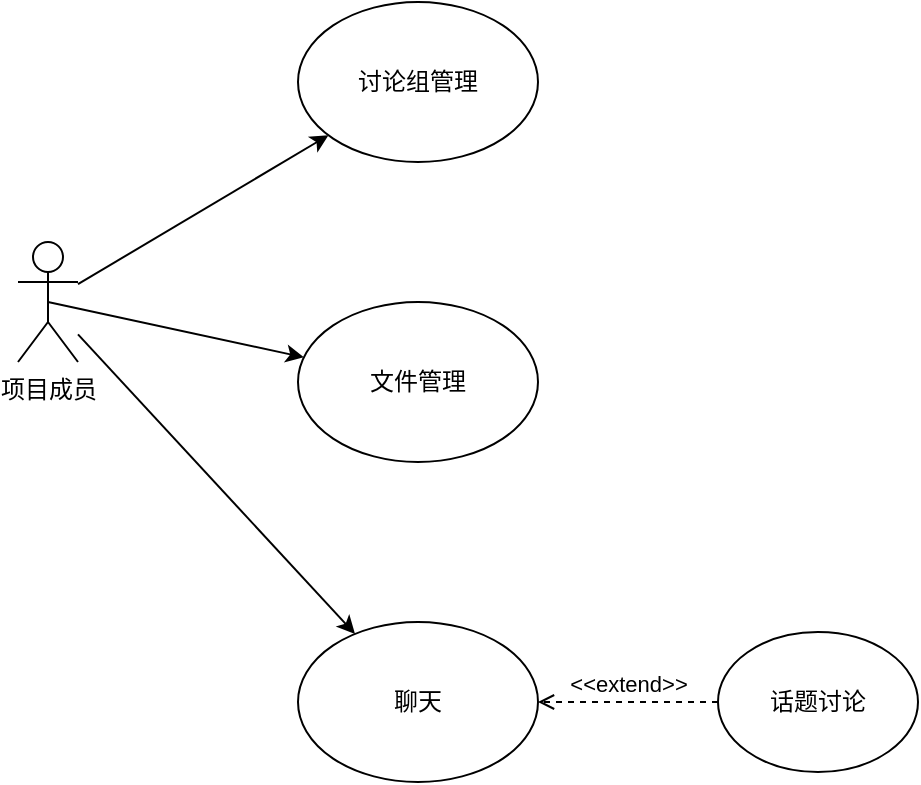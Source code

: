 <mxfile version="21.2.8" type="device">
  <diagram name="第 1 页" id="vFgxB-Bc-RUPfEj-NbT0">
    <mxGraphModel dx="1036" dy="542" grid="1" gridSize="10" guides="1" tooltips="1" connect="1" arrows="1" fold="1" page="1" pageScale="1" pageWidth="827" pageHeight="1169" math="0" shadow="0">
      <root>
        <mxCell id="0" />
        <mxCell id="1" parent="0" />
        <mxCell id="3qpzCBQo70lfSDXlQjpj-1" value="项目成员" style="shape=umlActor;verticalLabelPosition=bottom;verticalAlign=top;html=1;outlineConnect=0;" vertex="1" parent="1">
          <mxGeometry x="100" y="230" width="30" height="60" as="geometry" />
        </mxCell>
        <mxCell id="3qpzCBQo70lfSDXlQjpj-2" value="讨论组管理" style="ellipse;whiteSpace=wrap;html=1;" vertex="1" parent="1">
          <mxGeometry x="240" y="110" width="120" height="80" as="geometry" />
        </mxCell>
        <mxCell id="3qpzCBQo70lfSDXlQjpj-3" value="文件管理" style="ellipse;whiteSpace=wrap;html=1;" vertex="1" parent="1">
          <mxGeometry x="240" y="260" width="120" height="80" as="geometry" />
        </mxCell>
        <mxCell id="3qpzCBQo70lfSDXlQjpj-4" value="聊天" style="ellipse;whiteSpace=wrap;html=1;" vertex="1" parent="1">
          <mxGeometry x="240" y="420" width="120" height="80" as="geometry" />
        </mxCell>
        <mxCell id="3qpzCBQo70lfSDXlQjpj-5" value="" style="endArrow=classic;html=1;rounded=0;" edge="1" parent="1" source="3qpzCBQo70lfSDXlQjpj-1" target="3qpzCBQo70lfSDXlQjpj-4">
          <mxGeometry width="50" height="50" relative="1" as="geometry">
            <mxPoint x="390" y="370" as="sourcePoint" />
            <mxPoint x="440" y="320" as="targetPoint" />
          </mxGeometry>
        </mxCell>
        <mxCell id="3qpzCBQo70lfSDXlQjpj-6" value="" style="endArrow=classic;html=1;rounded=0;exitX=0.5;exitY=0.5;exitDx=0;exitDy=0;exitPerimeter=0;" edge="1" parent="1" source="3qpzCBQo70lfSDXlQjpj-1" target="3qpzCBQo70lfSDXlQjpj-3">
          <mxGeometry width="50" height="50" relative="1" as="geometry">
            <mxPoint x="390" y="370" as="sourcePoint" />
            <mxPoint x="440" y="320" as="targetPoint" />
          </mxGeometry>
        </mxCell>
        <mxCell id="3qpzCBQo70lfSDXlQjpj-7" value="" style="endArrow=classic;html=1;rounded=0;" edge="1" parent="1" source="3qpzCBQo70lfSDXlQjpj-1" target="3qpzCBQo70lfSDXlQjpj-2">
          <mxGeometry width="50" height="50" relative="1" as="geometry">
            <mxPoint x="110" y="240" as="sourcePoint" />
            <mxPoint x="160" y="190" as="targetPoint" />
          </mxGeometry>
        </mxCell>
        <mxCell id="3qpzCBQo70lfSDXlQjpj-8" value="话题讨论" style="ellipse;whiteSpace=wrap;html=1;" vertex="1" parent="1">
          <mxGeometry x="450" y="425" width="100" height="70" as="geometry" />
        </mxCell>
        <mxCell id="3qpzCBQo70lfSDXlQjpj-11" value="&amp;lt;&amp;lt;extend&amp;gt;&amp;gt;" style="html=1;verticalAlign=bottom;labelBackgroundColor=none;endArrow=open;endFill=0;dashed=1;rounded=0;" edge="1" parent="1" source="3qpzCBQo70lfSDXlQjpj-8" target="3qpzCBQo70lfSDXlQjpj-4">
          <mxGeometry width="160" relative="1" as="geometry">
            <mxPoint x="330" y="320" as="sourcePoint" />
            <mxPoint x="490" y="320" as="targetPoint" />
          </mxGeometry>
        </mxCell>
      </root>
    </mxGraphModel>
  </diagram>
</mxfile>
